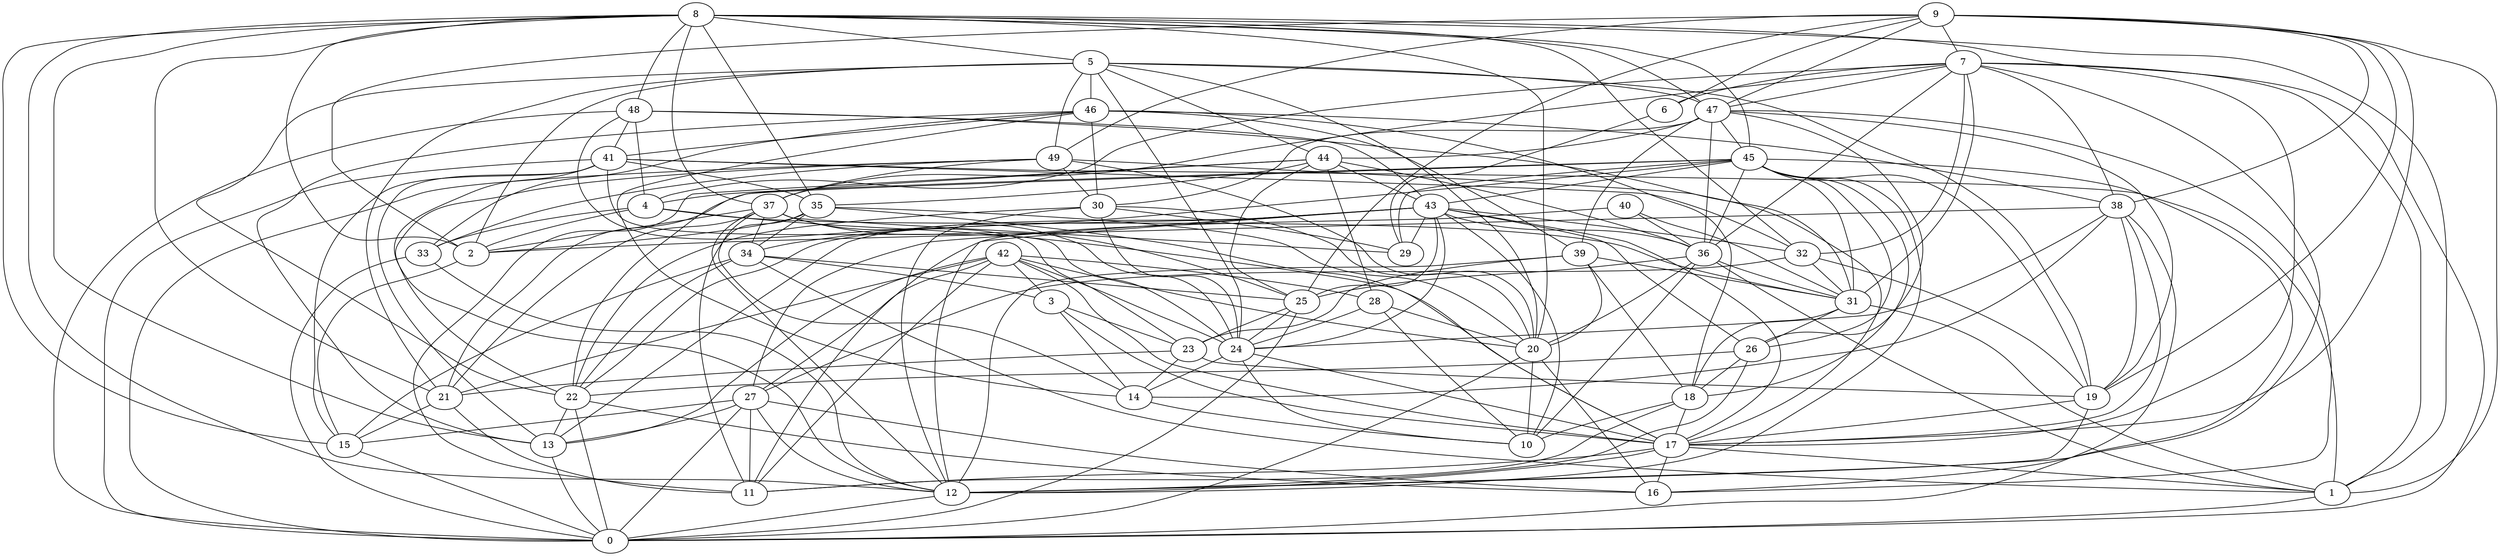 digraph GG_graph {

subgraph G_graph {
edge [color = black]
"20" -> "10" [dir = none]
"20" -> "16" [dir = none]
"19" -> "17" [dir = none]
"48" -> "31" [dir = none]
"48" -> "43" [dir = none]
"48" -> "0" [dir = none]
"9" -> "6" [dir = none]
"9" -> "1" [dir = none]
"9" -> "17" [dir = none]
"9" -> "7" [dir = none]
"9" -> "2" [dir = none]
"47" -> "36" [dir = none]
"47" -> "44" [dir = none]
"47" -> "19" [dir = none]
"23" -> "14" [dir = none]
"21" -> "15" [dir = none]
"31" -> "26" [dir = none]
"14" -> "10" [dir = none]
"34" -> "3" [dir = none]
"34" -> "1" [dir = none]
"8" -> "47" [dir = none]
"8" -> "32" [dir = none]
"8" -> "21" [dir = none]
"8" -> "37" [dir = none]
"8" -> "20" [dir = none]
"8" -> "17" [dir = none]
"8" -> "15" [dir = none]
"8" -> "45" [dir = none]
"8" -> "2" [dir = none]
"8" -> "13" [dir = none]
"38" -> "2" [dir = none]
"38" -> "0" [dir = none]
"38" -> "14" [dir = none]
"38" -> "17" [dir = none]
"38" -> "24" [dir = none]
"2" -> "15" [dir = none]
"25" -> "24" [dir = none]
"25" -> "0" [dir = none]
"25" -> "23" [dir = none]
"22" -> "13" [dir = none]
"22" -> "16" [dir = none]
"22" -> "0" [dir = none]
"3" -> "14" [dir = none]
"3" -> "17" [dir = none]
"3" -> "23" [dir = none]
"6" -> "29" [dir = none]
"30" -> "12" [dir = none]
"30" -> "22" [dir = none]
"30" -> "20" [dir = none]
"30" -> "29" [dir = none]
"45" -> "29" [dir = none]
"45" -> "18" [dir = none]
"45" -> "12" [dir = none]
"45" -> "4" [dir = none]
"45" -> "43" [dir = none]
"45" -> "19" [dir = none]
"45" -> "26" [dir = none]
"45" -> "36" [dir = none]
"45" -> "21" [dir = none]
"45" -> "16" [dir = none]
"45" -> "31" [dir = none]
"32" -> "31" [dir = none]
"26" -> "18" [dir = none]
"26" -> "12" [dir = none]
"26" -> "22" [dir = none]
"37" -> "2" [dir = none]
"37" -> "34" [dir = none]
"37" -> "14" [dir = none]
"37" -> "24" [dir = none]
"37" -> "21" [dir = none]
"7" -> "1" [dir = none]
"7" -> "38" [dir = none]
"7" -> "6" [dir = none]
"7" -> "32" [dir = none]
"7" -> "4" [dir = none]
"7" -> "47" [dir = none]
"7" -> "36" [dir = none]
"7" -> "12" [dir = none]
"46" -> "33" [dir = none]
"46" -> "41" [dir = none]
"46" -> "18" [dir = none]
"46" -> "30" [dir = none]
"46" -> "39" [dir = none]
"46" -> "14" [dir = none]
"43" -> "12" [dir = none]
"43" -> "29" [dir = none]
"43" -> "25" [dir = none]
"43" -> "13" [dir = none]
"43" -> "27" [dir = none]
"43" -> "17" [dir = none]
"43" -> "24" [dir = none]
"43" -> "22" [dir = none]
"43" -> "36" [dir = none]
"1" -> "0" [dir = none]
"36" -> "20" [dir = none]
"36" -> "10" [dir = none]
"36" -> "25" [dir = none]
"5" -> "44" [dir = none]
"5" -> "47" [dir = none]
"5" -> "49" [dir = none]
"5" -> "21" [dir = none]
"5" -> "24" [dir = none]
"28" -> "20" [dir = none]
"28" -> "10" [dir = none]
"41" -> "35" [dir = none]
"41" -> "13" [dir = none]
"41" -> "24" [dir = none]
"35" -> "11" [dir = none]
"35" -> "20" [dir = none]
"35" -> "34" [dir = none]
"27" -> "13" [dir = none]
"27" -> "11" [dir = none]
"27" -> "0" [dir = none]
"27" -> "15" [dir = none]
"24" -> "17" [dir = none]
"42" -> "3" [dir = none]
"42" -> "21" [dir = none]
"42" -> "17" [dir = none]
"42" -> "27" [dir = none]
"49" -> "37" [dir = none]
"49" -> "20" [dir = none]
"49" -> "0" [dir = none]
"49" -> "30" [dir = none]
"49" -> "22" [dir = none]
"49" -> "33" [dir = none]
"49" -> "17" [dir = none]
"44" -> "28" [dir = none]
"44" -> "22" [dir = none]
"44" -> "11" [dir = none]
"33" -> "12" [dir = none]
"33" -> "0" [dir = none]
"4" -> "31" [dir = none]
"4" -> "17" [dir = none]
"4" -> "2" [dir = none]
"4" -> "33" [dir = none]
"18" -> "17" [dir = none]
"18" -> "11" [dir = none]
"39" -> "20" [dir = none]
"39" -> "18" [dir = none]
"17" -> "12" [dir = none]
"17" -> "16" [dir = none]
"17" -> "11" [dir = none]
"17" -> "1" [dir = none]
"40" -> "36" [dir = none]
"40" -> "31" [dir = none]
"40" -> "11" [dir = none]
"13" -> "0" [dir = none]
"46" -> "13" [dir = none]
"48" -> "23" [dir = none]
"5" -> "2" [dir = none]
"5" -> "19" [dir = none]
"15" -> "0" [dir = none]
"34" -> "15" [dir = none]
"24" -> "10" [dir = none]
"41" -> "1" [dir = none]
"24" -> "14" [dir = none]
"31" -> "18" [dir = none]
"47" -> "30" [dir = none]
"48" -> "41" [dir = none]
"44" -> "35" [dir = none]
"39" -> "12" [dir = none]
"31" -> "1" [dir = none]
"47" -> "45" [dir = none]
"35" -> "17" [dir = none]
"9" -> "38" [dir = none]
"18" -> "10" [dir = none]
"37" -> "12" [dir = none]
"44" -> "25" [dir = none]
"9" -> "25" [dir = none]
"43" -> "32" [dir = none]
"23" -> "21" [dir = none]
"32" -> "19" [dir = none]
"46" -> "38" [dir = none]
"41" -> "15" [dir = none]
"42" -> "28" [dir = none]
"44" -> "36" [dir = none]
"27" -> "16" [dir = none]
"41" -> "0" [dir = none]
"20" -> "0" [dir = none]
"42" -> "20" [dir = none]
"36" -> "1" [dir = none]
"7" -> "37" [dir = none]
"8" -> "5" [dir = none]
"45" -> "34" [dir = none]
"28" -> "24" [dir = none]
"35" -> "2" [dir = none]
"5" -> "46" [dir = none]
"8" -> "1" [dir = none]
"34" -> "22" [dir = none]
"44" -> "43" [dir = none]
"5" -> "22" [dir = none]
"30" -> "24" [dir = none]
"8" -> "12" [dir = none]
"7" -> "31" [dir = none]
"8" -> "35" [dir = none]
"7" -> "0" [dir = none]
"48" -> "4" [dir = none]
"47" -> "16" [dir = none]
"36" -> "31" [dir = none]
"8" -> "48" [dir = none]
"37" -> "25" [dir = none]
"9" -> "47" [dir = none]
"9" -> "19" [dir = none]
"34" -> "25" [dir = none]
"23" -> "19" [dir = none]
"42" -> "11" [dir = none]
"19" -> "12" [dir = none]
"43" -> "26" [dir = none]
"37" -> "29" [dir = none]
"9" -> "49" [dir = none]
"41" -> "12" [dir = none]
"47" -> "26" [dir = none]
"39" -> "23" [dir = none]
"21" -> "11" [dir = none]
"12" -> "0" [dir = none]
"38" -> "19" [dir = none]
"47" -> "39" [dir = none]
"43" -> "10" [dir = none]
"41" -> "32" [dir = none]
"42" -> "13" [dir = none]
"5" -> "20" [dir = none]
"42" -> "24" [dir = none]
"32" -> "27" [dir = none]
"27" -> "12" [dir = none]
"39" -> "31" [dir = none]
}

}
